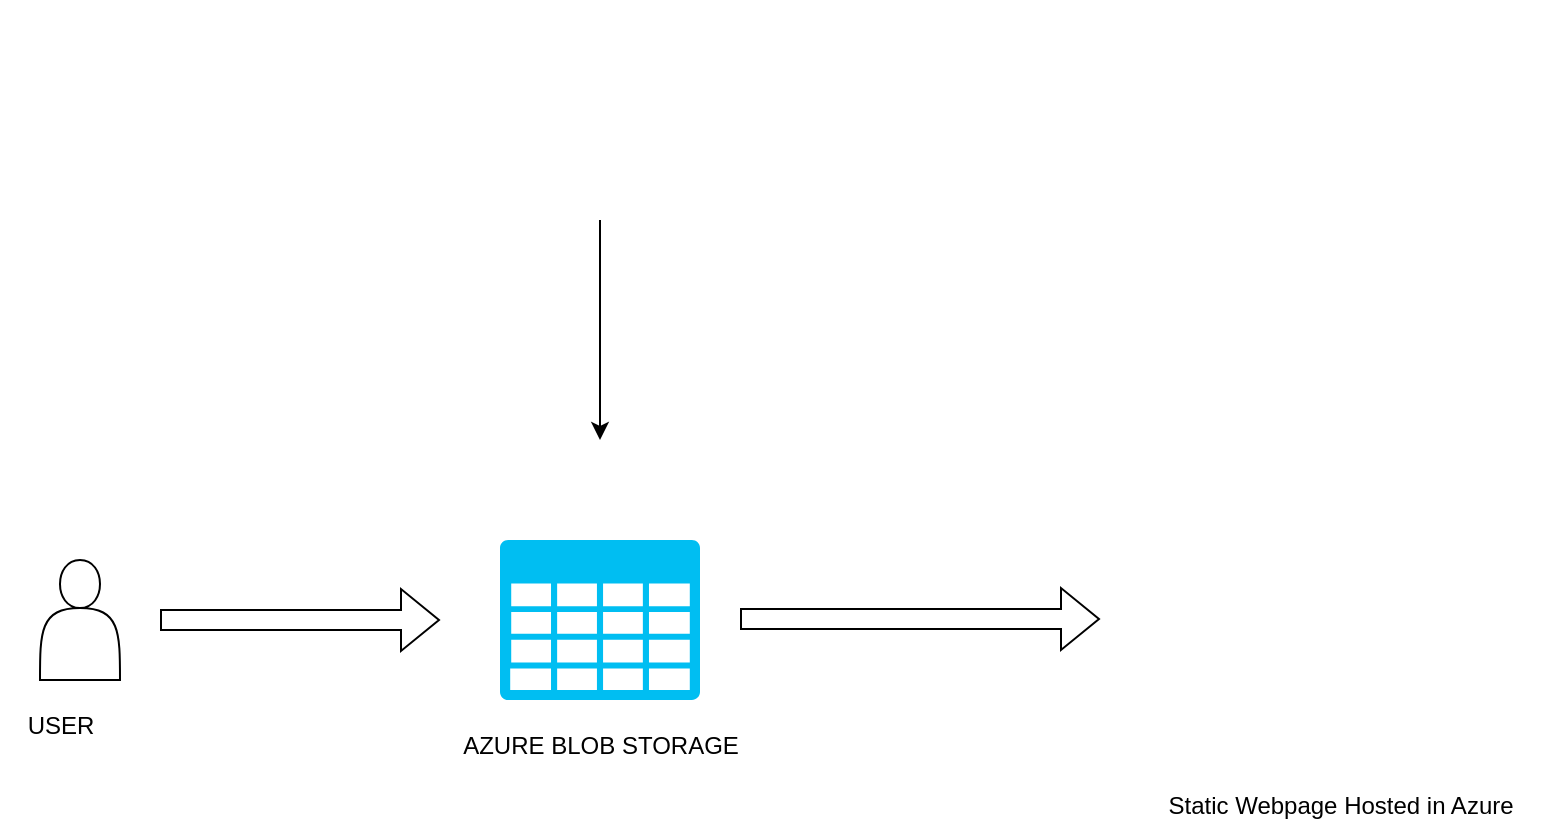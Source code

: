<mxfile version="24.0.7" type="github">
  <diagram name="Page-1" id="5-TZJ4pdnrW3i3_6qMDU">
    <mxGraphModel dx="1434" dy="876" grid="1" gridSize="10" guides="1" tooltips="1" connect="1" arrows="1" fold="1" page="1" pageScale="1" pageWidth="827" pageHeight="1169" math="0" shadow="0">
      <root>
        <mxCell id="0" />
        <mxCell id="1" parent="0" />
        <mxCell id="3EEp96FBbNTtAHvITh3q-1" value="" style="shape=actor;whiteSpace=wrap;html=1;" vertex="1" parent="1">
          <mxGeometry x="40" y="340" width="40" height="60" as="geometry" />
        </mxCell>
        <mxCell id="3EEp96FBbNTtAHvITh3q-2" value="" style="shape=flexArrow;endArrow=classic;html=1;rounded=0;" edge="1" parent="1">
          <mxGeometry width="50" height="50" relative="1" as="geometry">
            <mxPoint x="100" y="370" as="sourcePoint" />
            <mxPoint x="240" y="370" as="targetPoint" />
          </mxGeometry>
        </mxCell>
        <mxCell id="3EEp96FBbNTtAHvITh3q-3" value="" style="verticalLabelPosition=bottom;html=1;verticalAlign=top;align=center;strokeColor=none;fillColor=#00BEF2;shape=mxgraph.azure.storage;pointerEvents=1;" vertex="1" parent="1">
          <mxGeometry x="270" y="330" width="100" height="80" as="geometry" />
        </mxCell>
        <mxCell id="3EEp96FBbNTtAHvITh3q-4" value="" style="shape=flexArrow;endArrow=classic;html=1;rounded=0;" edge="1" parent="1">
          <mxGeometry width="50" height="50" relative="1" as="geometry">
            <mxPoint x="390" y="369.5" as="sourcePoint" />
            <mxPoint x="570" y="369.5" as="targetPoint" />
            <Array as="points" />
          </mxGeometry>
        </mxCell>
        <mxCell id="3EEp96FBbNTtAHvITh3q-5" value="" style="endArrow=classic;html=1;rounded=0;" edge="1" parent="1">
          <mxGeometry width="50" height="50" relative="1" as="geometry">
            <mxPoint x="320" y="170" as="sourcePoint" />
            <mxPoint x="320" y="280" as="targetPoint" />
          </mxGeometry>
        </mxCell>
        <mxCell id="3EEp96FBbNTtAHvITh3q-6" value="" style="shape=image;html=1;verticalAlign=top;verticalLabelPosition=bottom;labelBackgroundColor=#ffffff;imageAspect=0;aspect=fixed;image=https://cdn1.iconfinder.com/data/icons/bootstrap-vol-3/16/filetype-html-128.png" vertex="1" parent="1">
          <mxGeometry x="281" y="60" width="78" height="78" as="geometry" />
        </mxCell>
        <mxCell id="3EEp96FBbNTtAHvITh3q-7" value="" style="shape=image;html=1;verticalAlign=top;verticalLabelPosition=bottom;labelBackgroundColor=#ffffff;imageAspect=0;aspect=fixed;image=https://cdn2.iconfinder.com/data/icons/circle-icons-1/64/browser-128.png" vertex="1" parent="1">
          <mxGeometry x="650" y="306" width="128" height="128" as="geometry" />
        </mxCell>
        <mxCell id="3EEp96FBbNTtAHvITh3q-8" value="USER" style="text;html=1;align=center;verticalAlign=middle;resizable=0;points=[];autosize=1;strokeColor=none;fillColor=none;" vertex="1" parent="1">
          <mxGeometry x="20" y="408" width="60" height="30" as="geometry" />
        </mxCell>
        <mxCell id="3EEp96FBbNTtAHvITh3q-9" value="AZURE BLOB STORAGE" style="text;html=1;align=center;verticalAlign=middle;resizable=0;points=[];autosize=1;strokeColor=none;fillColor=none;" vertex="1" parent="1">
          <mxGeometry x="240" y="418" width="160" height="30" as="geometry" />
        </mxCell>
        <mxCell id="3EEp96FBbNTtAHvITh3q-10" value="Static Webpage Hosted in Azure" style="text;html=1;align=center;verticalAlign=middle;resizable=0;points=[];autosize=1;strokeColor=none;fillColor=none;" vertex="1" parent="1">
          <mxGeometry x="590" y="448" width="200" height="30" as="geometry" />
        </mxCell>
      </root>
    </mxGraphModel>
  </diagram>
</mxfile>
